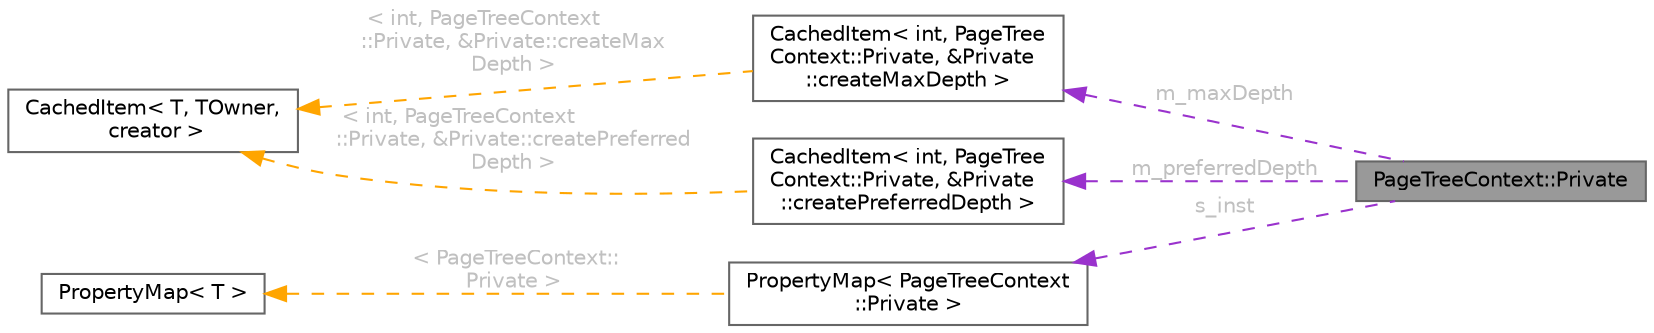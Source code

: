 digraph "PageTreeContext::Private"
{
 // INTERACTIVE_SVG=YES
 // LATEX_PDF_SIZE
  bgcolor="transparent";
  edge [fontname=Helvetica,fontsize=10,labelfontname=Helvetica,labelfontsize=10];
  node [fontname=Helvetica,fontsize=10,shape=box,height=0.2,width=0.4];
  rankdir="LR";
  Node1 [id="Node000001",label="PageTreeContext::Private",height=0.2,width=0.4,color="gray40", fillcolor="grey60", style="filled", fontcolor="black",tooltip=" "];
  Node2 -> Node1 [id="edge1_Node000001_Node000002",dir="back",color="darkorchid3",style="dashed",tooltip=" ",label=" m_maxDepth",fontcolor="grey" ];
  Node2 [id="Node000002",label="CachedItem\< int, PageTree\lContext::Private, &Private\l::createMaxDepth \>",height=0.2,width=0.4,color="gray40", fillcolor="white", style="filled",URL="$d7/dc1/class_cached_item.html",tooltip=" "];
  Node3 -> Node2 [id="edge2_Node000002_Node000003",dir="back",color="orange",style="dashed",tooltip=" ",label=" \< int, PageTreeContext\l::Private, &Private::createMax\lDepth \>",fontcolor="grey" ];
  Node3 [id="Node000003",label="CachedItem\< T, TOwner,\l creator \>",height=0.2,width=0.4,color="gray40", fillcolor="white", style="filled",URL="$d7/dc1/class_cached_item.html",tooltip="Wrapper for data that needs to be cached."];
  Node4 -> Node1 [id="edge3_Node000001_Node000004",dir="back",color="darkorchid3",style="dashed",tooltip=" ",label=" m_preferredDepth",fontcolor="grey" ];
  Node4 [id="Node000004",label="CachedItem\< int, PageTree\lContext::Private, &Private\l::createPreferredDepth \>",height=0.2,width=0.4,color="gray40", fillcolor="white", style="filled",URL="$d7/dc1/class_cached_item.html",tooltip=" "];
  Node3 -> Node4 [id="edge4_Node000004_Node000003",dir="back",color="orange",style="dashed",tooltip=" ",label=" \< int, PageTreeContext\l::Private, &Private::createPreferred\lDepth \>",fontcolor="grey" ];
  Node5 -> Node1 [id="edge5_Node000001_Node000005",dir="back",color="darkorchid3",style="dashed",tooltip=" ",label=" s_inst",fontcolor="grey" ];
  Node5 [id="Node000005",label="PropertyMap\< PageTreeContext\l::Private \>",height=0.2,width=0.4,color="gray40", fillcolor="white", style="filled",URL="$d5/dbf/class_property_map.html",tooltip=" "];
  Node6 -> Node5 [id="edge6_Node000005_Node000006",dir="back",color="orange",style="dashed",tooltip=" ",label=" \< PageTreeContext::\lPrivate \>",fontcolor="grey" ];
  Node6 [id="Node000006",label="PropertyMap\< T \>",height=0.2,width=0.4,color="gray40", fillcolor="white", style="filled",URL="$d5/dbf/class_property_map.html",tooltip="Class representing a mapping of properties and the corresponding getter function."];
}
